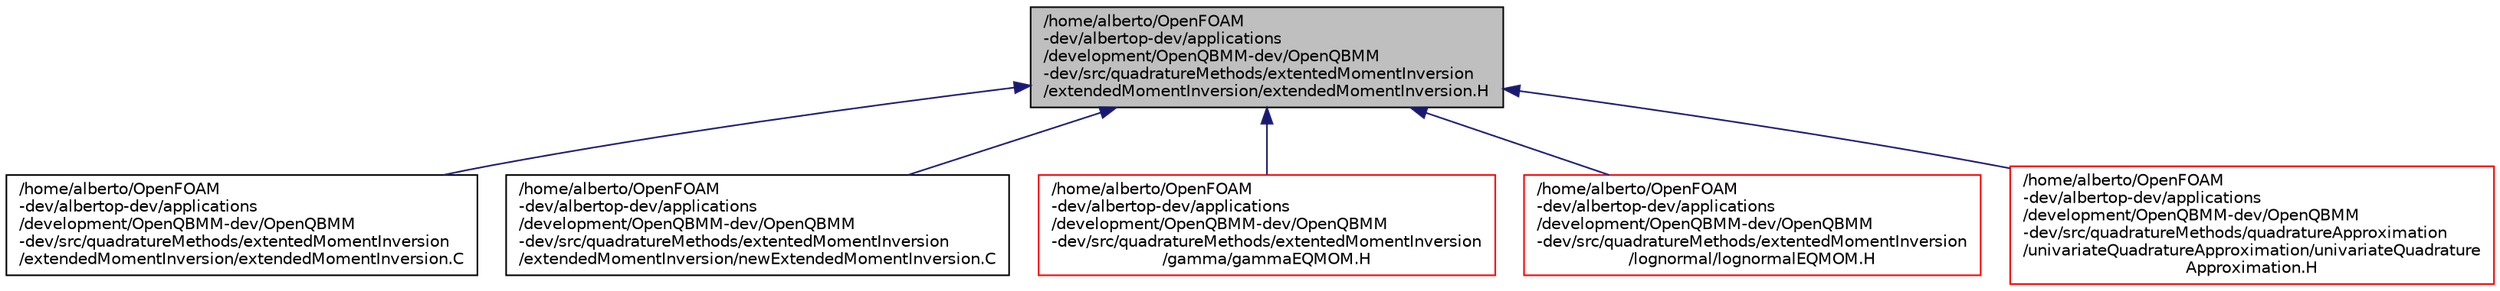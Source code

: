 digraph "/home/alberto/OpenFOAM-dev/albertop-dev/applications/development/OpenQBMM-dev/OpenQBMM-dev/src/quadratureMethods/extentedMomentInversion/extendedMomentInversion/extendedMomentInversion.H"
{
  bgcolor="transparent";
  edge [fontname="Helvetica",fontsize="10",labelfontname="Helvetica",labelfontsize="10"];
  node [fontname="Helvetica",fontsize="10",shape=record];
  Node1 [label="/home/alberto/OpenFOAM\l-dev/albertop-dev/applications\l/development/OpenQBMM-dev/OpenQBMM\l-dev/src/quadratureMethods/extentedMomentInversion\l/extendedMomentInversion/extendedMomentInversion.H",height=0.2,width=0.4,color="black", fillcolor="grey75", style="filled" fontcolor="black"];
  Node1 -> Node2 [dir="back",color="midnightblue",fontsize="10",style="solid",fontname="Helvetica"];
  Node2 [label="/home/alberto/OpenFOAM\l-dev/albertop-dev/applications\l/development/OpenQBMM-dev/OpenQBMM\l-dev/src/quadratureMethods/extentedMomentInversion\l/extendedMomentInversion/extendedMomentInversion.C",height=0.2,width=0.4,color="black",URL="$d2/dee/a00049.html"];
  Node1 -> Node3 [dir="back",color="midnightblue",fontsize="10",style="solid",fontname="Helvetica"];
  Node3 [label="/home/alberto/OpenFOAM\l-dev/albertop-dev/applications\l/development/OpenQBMM-dev/OpenQBMM\l-dev/src/quadratureMethods/extentedMomentInversion\l/extendedMomentInversion/newExtendedMomentInversion.C",height=0.2,width=0.4,color="black",URL="$d2/d79/a00051.html"];
  Node1 -> Node4 [dir="back",color="midnightblue",fontsize="10",style="solid",fontname="Helvetica"];
  Node4 [label="/home/alberto/OpenFOAM\l-dev/albertop-dev/applications\l/development/OpenQBMM-dev/OpenQBMM\l-dev/src/quadratureMethods/extentedMomentInversion\l/gamma/gammaEQMOM.H",height=0.2,width=0.4,color="red",URL="$dc/dee/a00053.html"];
  Node1 -> Node5 [dir="back",color="midnightblue",fontsize="10",style="solid",fontname="Helvetica"];
  Node5 [label="/home/alberto/OpenFOAM\l-dev/albertop-dev/applications\l/development/OpenQBMM-dev/OpenQBMM\l-dev/src/quadratureMethods/extentedMomentInversion\l/lognormal/lognormalEQMOM.H",height=0.2,width=0.4,color="red",URL="$d4/d6d/a00055.html"];
  Node1 -> Node6 [dir="back",color="midnightblue",fontsize="10",style="solid",fontname="Helvetica"];
  Node6 [label="/home/alberto/OpenFOAM\l-dev/albertop-dev/applications\l/development/OpenQBMM-dev/OpenQBMM\l-dev/src/quadratureMethods/quadratureApproximation\l/univariateQuadratureApproximation/univariateQuadrature\lApproximation.H",height=0.2,width=0.4,color="red",URL="$df/dc8/a00122.html"];
}
